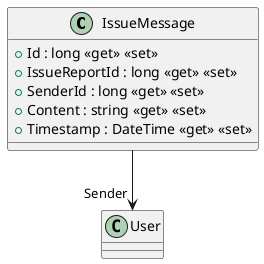 @startuml
class IssueMessage {
    + Id : long <<get>> <<set>>
    + IssueReportId : long <<get>> <<set>>
    + SenderId : long <<get>> <<set>>
    + Content : string <<get>> <<set>>
    + Timestamp : DateTime <<get>> <<set>>

}
IssueMessage --> "Sender" User
@enduml
